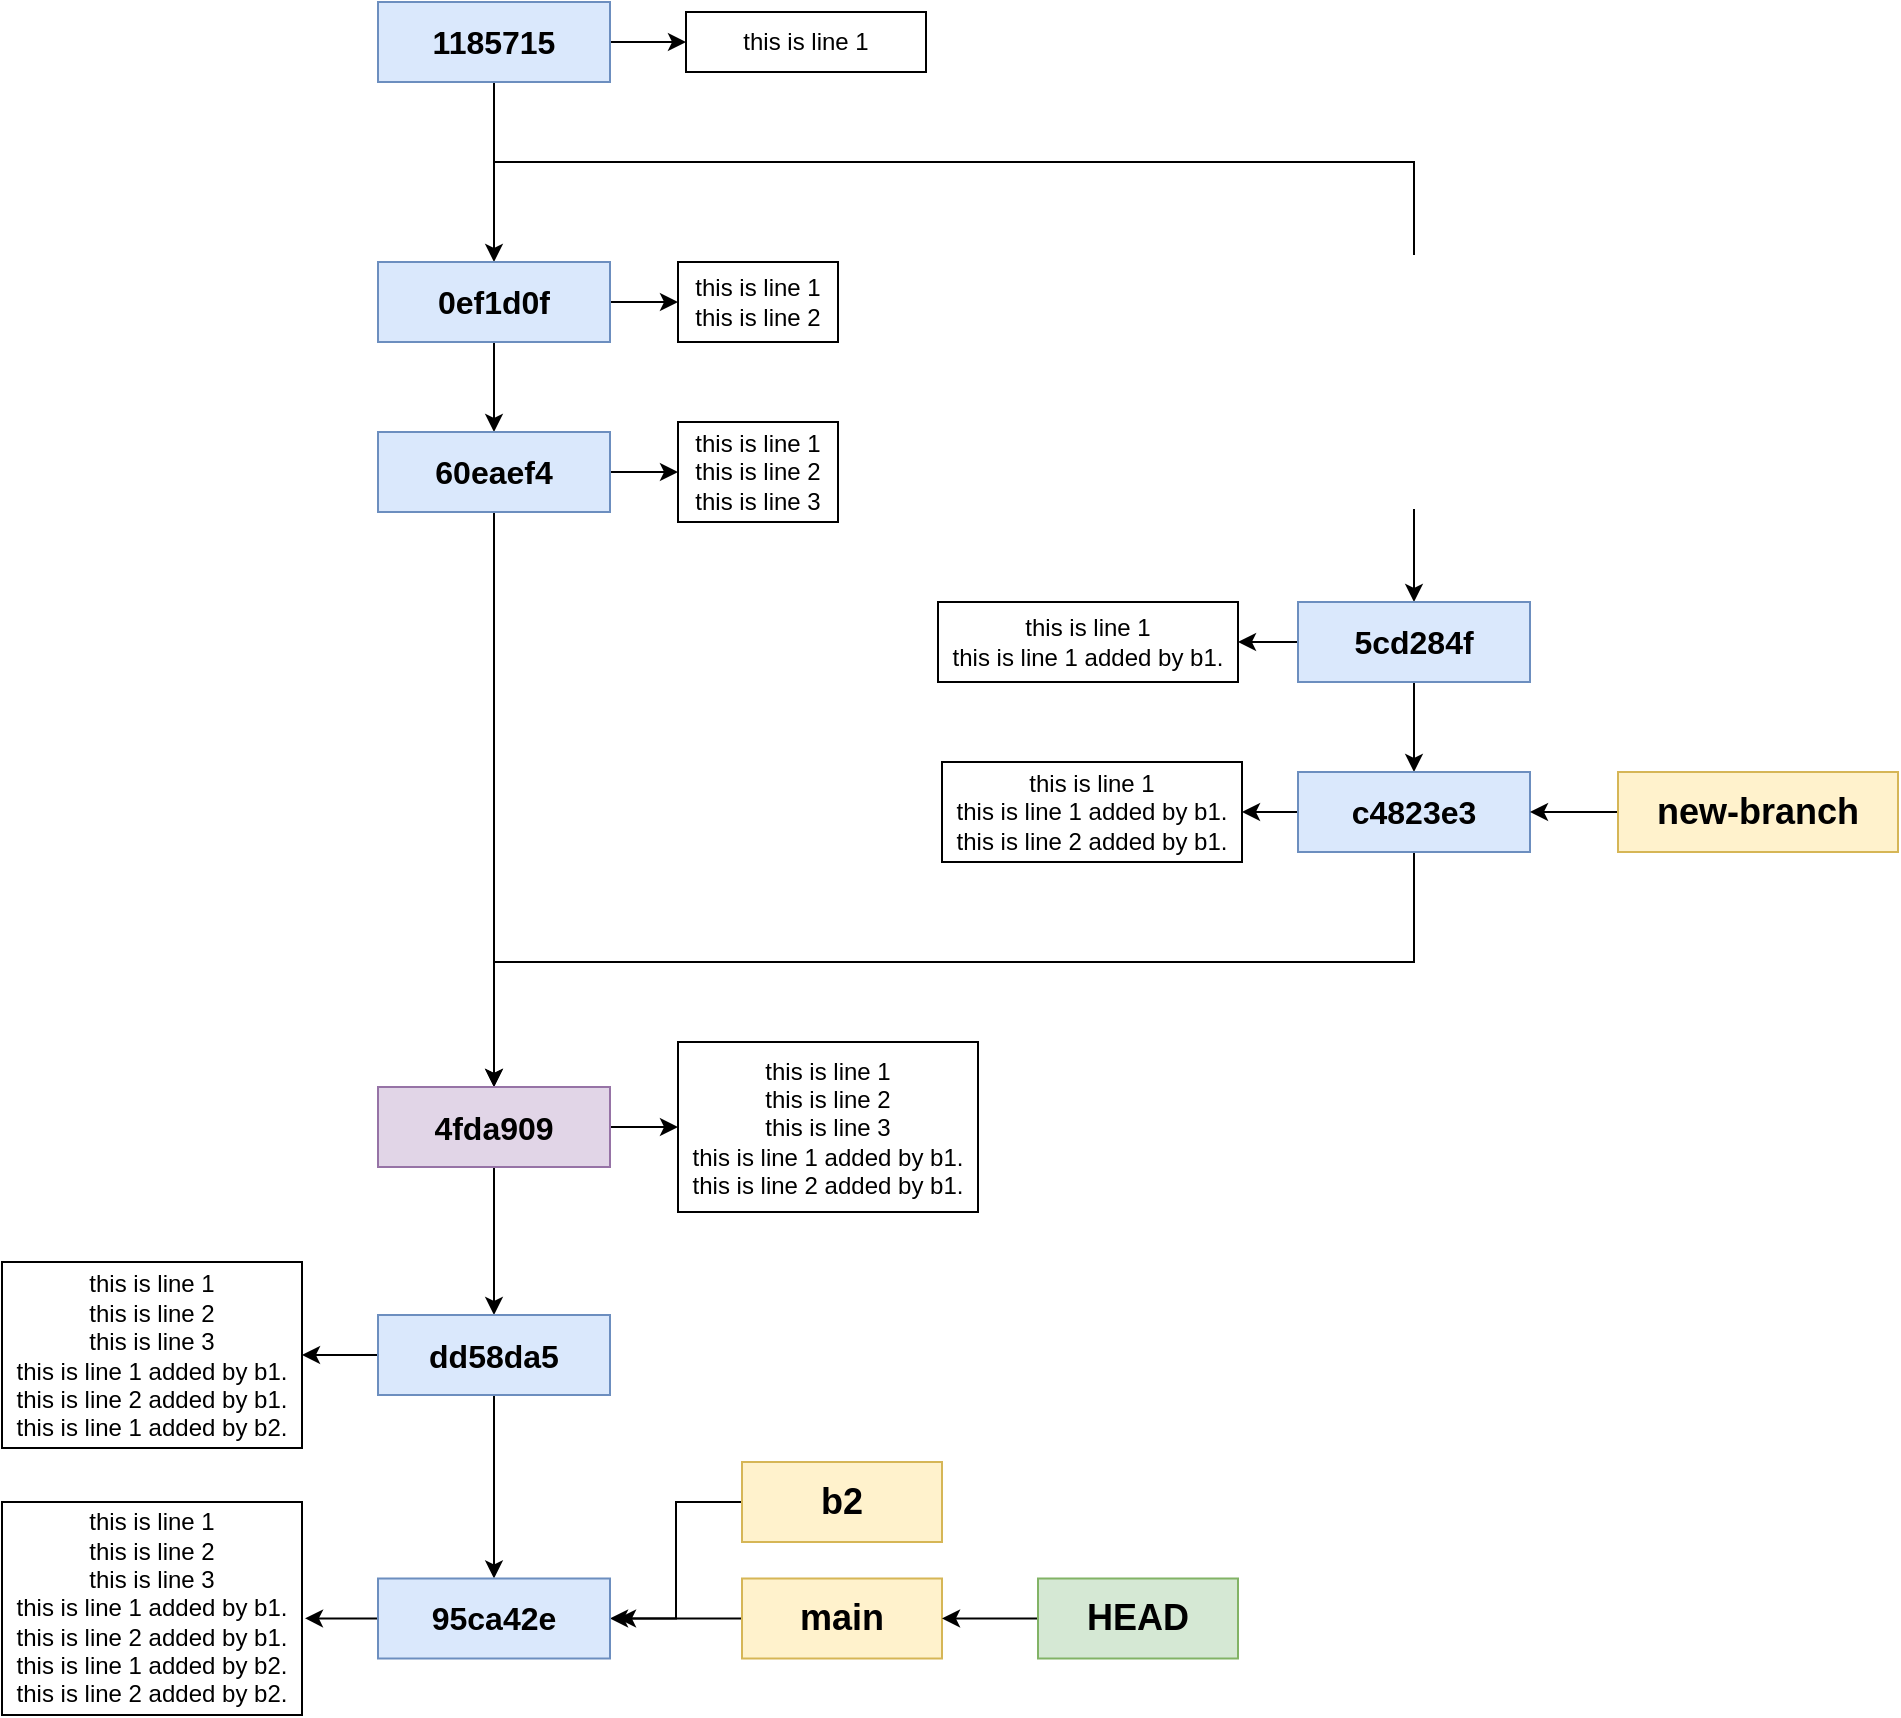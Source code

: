 <mxfile version="21.2.8" type="device" pages="2">
  <diagram name="Page-1" id="U693EGoeD_-izboBDOpH">
    <mxGraphModel dx="1242" dy="828" grid="1" gridSize="10" guides="1" tooltips="0" connect="1" arrows="1" fold="1" page="1" pageScale="1" pageWidth="827" pageHeight="1169" math="0" shadow="0">
      <root>
        <mxCell id="0" />
        <mxCell id="1" parent="0" />
        <mxCell id="Vkv_7QWxK8WIt-mVRpo5-23" style="edgeStyle=orthogonalEdgeStyle;rounded=0;orthogonalLoop=1;jettySize=auto;html=1;" edge="1" parent="1" source="Vkv_7QWxK8WIt-mVRpo5-1" target="Vkv_7QWxK8WIt-mVRpo5-18">
          <mxGeometry relative="1" as="geometry" />
        </mxCell>
        <mxCell id="Vkv_7QWxK8WIt-mVRpo5-25" style="edgeStyle=orthogonalEdgeStyle;rounded=0;orthogonalLoop=1;jettySize=auto;html=1;entryX=0.5;entryY=0;entryDx=0;entryDy=0;exitX=0.5;exitY=1;exitDx=0;exitDy=0;" edge="1" parent="1" source="Vkv_7QWxK8WIt-mVRpo5-1" target="Vkv_7QWxK8WIt-mVRpo5-24">
          <mxGeometry relative="1" as="geometry">
            <Array as="points">
              <mxPoint x="508" y="220" />
              <mxPoint x="968" y="220" />
            </Array>
          </mxGeometry>
        </mxCell>
        <mxCell id="Vkv_7QWxK8WIt-mVRpo5-48" style="edgeStyle=orthogonalEdgeStyle;rounded=0;orthogonalLoop=1;jettySize=auto;html=1;" edge="1" parent="1" source="Vkv_7QWxK8WIt-mVRpo5-1" target="Vkv_7QWxK8WIt-mVRpo5-13">
          <mxGeometry relative="1" as="geometry" />
        </mxCell>
        <mxCell id="Vkv_7QWxK8WIt-mVRpo5-1" value="1185715" style="rounded=0;whiteSpace=wrap;html=1;fontStyle=1;fontSize=16;fillColor=#dae8fc;strokeColor=#6c8ebf;" vertex="1" parent="1">
          <mxGeometry x="450" y="140" width="116" height="40" as="geometry" />
        </mxCell>
        <mxCell id="Vkv_7QWxK8WIt-mVRpo5-73" style="edgeStyle=orthogonalEdgeStyle;rounded=0;orthogonalLoop=1;jettySize=auto;html=1;" edge="1" parent="1" source="Vkv_7QWxK8WIt-mVRpo5-2">
          <mxGeometry relative="1" as="geometry">
            <mxPoint x="570" y="948.25" as="targetPoint" />
          </mxGeometry>
        </mxCell>
        <mxCell id="Vkv_7QWxK8WIt-mVRpo5-2" value="main" style="rounded=0;whiteSpace=wrap;html=1;fontSize=18;fontStyle=1;fillColor=#fff2cc;strokeColor=#d6b656;" vertex="1" parent="1">
          <mxGeometry x="632" y="928.25" width="100" height="40" as="geometry" />
        </mxCell>
        <mxCell id="Vkv_7QWxK8WIt-mVRpo5-17" style="edgeStyle=orthogonalEdgeStyle;rounded=0;orthogonalLoop=1;jettySize=auto;html=1;entryX=0.5;entryY=0;entryDx=0;entryDy=0;" edge="1" parent="1" source="Vkv_7QWxK8WIt-mVRpo5-13" target="Vkv_7QWxK8WIt-mVRpo5-16">
          <mxGeometry relative="1" as="geometry" />
        </mxCell>
        <mxCell id="Vkv_7QWxK8WIt-mVRpo5-22" style="edgeStyle=orthogonalEdgeStyle;rounded=0;orthogonalLoop=1;jettySize=auto;html=1;" edge="1" parent="1" source="Vkv_7QWxK8WIt-mVRpo5-13" target="Vkv_7QWxK8WIt-mVRpo5-19">
          <mxGeometry relative="1" as="geometry" />
        </mxCell>
        <mxCell id="Vkv_7QWxK8WIt-mVRpo5-13" value="0ef1d0f" style="rounded=0;whiteSpace=wrap;html=1;fontStyle=1;fontSize=16;fillColor=#dae8fc;strokeColor=#6c8ebf;" vertex="1" parent="1">
          <mxGeometry x="450" y="270" width="116" height="40" as="geometry" />
        </mxCell>
        <mxCell id="Vkv_7QWxK8WIt-mVRpo5-21" style="edgeStyle=orthogonalEdgeStyle;rounded=0;orthogonalLoop=1;jettySize=auto;html=1;" edge="1" parent="1" source="Vkv_7QWxK8WIt-mVRpo5-16" target="Vkv_7QWxK8WIt-mVRpo5-20">
          <mxGeometry relative="1" as="geometry" />
        </mxCell>
        <mxCell id="Vkv_7QWxK8WIt-mVRpo5-49" style="edgeStyle=orthogonalEdgeStyle;rounded=0;orthogonalLoop=1;jettySize=auto;html=1;entryX=0.5;entryY=0;entryDx=0;entryDy=0;" edge="1" parent="1" source="Vkv_7QWxK8WIt-mVRpo5-16" target="Vkv_7QWxK8WIt-mVRpo5-42">
          <mxGeometry relative="1" as="geometry" />
        </mxCell>
        <mxCell id="Vkv_7QWxK8WIt-mVRpo5-16" value="60eaef4" style="rounded=0;whiteSpace=wrap;html=1;fontStyle=1;fontSize=16;fillColor=#dae8fc;strokeColor=#6c8ebf;" vertex="1" parent="1">
          <mxGeometry x="450" y="355" width="116" height="40" as="geometry" />
        </mxCell>
        <mxCell id="Vkv_7QWxK8WIt-mVRpo5-18" value="this is line 1" style="rounded=0;whiteSpace=wrap;html=1;" vertex="1" parent="1">
          <mxGeometry x="604" y="145" width="120" height="30" as="geometry" />
        </mxCell>
        <mxCell id="Vkv_7QWxK8WIt-mVRpo5-19" value="this is line 1&lt;br&gt;this is line 2" style="rounded=0;whiteSpace=wrap;html=1;" vertex="1" parent="1">
          <mxGeometry x="600" y="270" width="80" height="40" as="geometry" />
        </mxCell>
        <mxCell id="Vkv_7QWxK8WIt-mVRpo5-20" value="this is line 1&lt;br&gt;this is line 2&lt;br&gt;this is line 3" style="rounded=0;whiteSpace=wrap;html=1;" vertex="1" parent="1">
          <mxGeometry x="600" y="350" width="80" height="50" as="geometry" />
        </mxCell>
        <mxCell id="Vkv_7QWxK8WIt-mVRpo5-28" style="edgeStyle=orthogonalEdgeStyle;rounded=0;orthogonalLoop=1;jettySize=auto;html=1;" edge="1" parent="1" source="Vkv_7QWxK8WIt-mVRpo5-24" target="Vkv_7QWxK8WIt-mVRpo5-26">
          <mxGeometry relative="1" as="geometry" />
        </mxCell>
        <mxCell id="Vkv_7QWxK8WIt-mVRpo5-39" style="edgeStyle=orthogonalEdgeStyle;rounded=0;orthogonalLoop=1;jettySize=auto;html=1;" edge="1" parent="1" source="Vkv_7QWxK8WIt-mVRpo5-24" target="Vkv_7QWxK8WIt-mVRpo5-37">
          <mxGeometry relative="1" as="geometry" />
        </mxCell>
        <mxCell id="Vkv_7QWxK8WIt-mVRpo5-24" value="5cd284f" style="rounded=0;whiteSpace=wrap;html=1;fontStyle=1;fontSize=16;fillColor=#dae8fc;strokeColor=#6c8ebf;" vertex="1" parent="1">
          <mxGeometry x="910" y="440" width="116" height="40" as="geometry" />
        </mxCell>
        <mxCell id="Vkv_7QWxK8WIt-mVRpo5-26" value="this is line 1&lt;br&gt;this is line 1 added by b1." style="rounded=0;whiteSpace=wrap;html=1;" vertex="1" parent="1">
          <mxGeometry x="730" y="440" width="150" height="40" as="geometry" />
        </mxCell>
        <mxCell id="Vkv_7QWxK8WIt-mVRpo5-74" style="edgeStyle=orthogonalEdgeStyle;rounded=0;orthogonalLoop=1;jettySize=auto;html=1;entryX=1;entryY=0.5;entryDx=0;entryDy=0;" edge="1" parent="1" source="Vkv_7QWxK8WIt-mVRpo5-35" target="Vkv_7QWxK8WIt-mVRpo5-2">
          <mxGeometry relative="1" as="geometry" />
        </mxCell>
        <mxCell id="Vkv_7QWxK8WIt-mVRpo5-35" value="HEAD" style="rounded=0;whiteSpace=wrap;html=1;fontSize=18;fontStyle=1;fillColor=#d5e8d4;strokeColor=#82b366;" vertex="1" parent="1">
          <mxGeometry x="780" y="928.25" width="100" height="40" as="geometry" />
        </mxCell>
        <mxCell id="Vkv_7QWxK8WIt-mVRpo5-36" style="edgeStyle=orthogonalEdgeStyle;rounded=0;orthogonalLoop=1;jettySize=auto;html=1;" edge="1" parent="1" source="Vkv_7QWxK8WIt-mVRpo5-37" target="Vkv_7QWxK8WIt-mVRpo5-38">
          <mxGeometry relative="1" as="geometry" />
        </mxCell>
        <mxCell id="Vkv_7QWxK8WIt-mVRpo5-50" style="edgeStyle=orthogonalEdgeStyle;rounded=0;orthogonalLoop=1;jettySize=auto;html=1;entryX=0.5;entryY=0;entryDx=0;entryDy=0;" edge="1" parent="1" source="Vkv_7QWxK8WIt-mVRpo5-37" target="Vkv_7QWxK8WIt-mVRpo5-42">
          <mxGeometry relative="1" as="geometry">
            <Array as="points">
              <mxPoint x="968" y="620" />
              <mxPoint x="508" y="620" />
            </Array>
          </mxGeometry>
        </mxCell>
        <mxCell id="Vkv_7QWxK8WIt-mVRpo5-37" value="c4823e3" style="rounded=0;whiteSpace=wrap;html=1;fontStyle=1;fontSize=16;fillColor=#dae8fc;strokeColor=#6c8ebf;" vertex="1" parent="1">
          <mxGeometry x="910" y="525" width="116" height="40" as="geometry" />
        </mxCell>
        <mxCell id="Vkv_7QWxK8WIt-mVRpo5-38" value="this is line 1&lt;br&gt;this is line 1 added by b1.&lt;br&gt;this is line 2 added by b1." style="rounded=0;whiteSpace=wrap;html=1;" vertex="1" parent="1">
          <mxGeometry x="732" y="520" width="150" height="50" as="geometry" />
        </mxCell>
        <mxCell id="Vkv_7QWxK8WIt-mVRpo5-47" style="edgeStyle=orthogonalEdgeStyle;rounded=0;orthogonalLoop=1;jettySize=auto;html=1;entryX=0;entryY=0.5;entryDx=0;entryDy=0;" edge="1" parent="1" source="Vkv_7QWxK8WIt-mVRpo5-42" target="Vkv_7QWxK8WIt-mVRpo5-46">
          <mxGeometry relative="1" as="geometry" />
        </mxCell>
        <mxCell id="Vkv_7QWxK8WIt-mVRpo5-72" style="edgeStyle=orthogonalEdgeStyle;rounded=0;orthogonalLoop=1;jettySize=auto;html=1;entryX=0.5;entryY=0;entryDx=0;entryDy=0;" edge="1" parent="1" source="Vkv_7QWxK8WIt-mVRpo5-42" target="Vkv_7QWxK8WIt-mVRpo5-60">
          <mxGeometry relative="1" as="geometry" />
        </mxCell>
        <mxCell id="Vkv_7QWxK8WIt-mVRpo5-42" value="4fda909" style="rounded=0;whiteSpace=wrap;html=1;fontStyle=1;fontSize=16;fillColor=#e1d5e7;strokeColor=#9673a6;" vertex="1" parent="1">
          <mxGeometry x="450" y="682.5" width="116" height="40" as="geometry" />
        </mxCell>
        <mxCell id="Vkv_7QWxK8WIt-mVRpo5-46" value="this is line 1&lt;br&gt;this is line 2&lt;br style=&quot;border-color: var(--border-color);&quot;&gt;this is line 3&lt;br&gt;this is line 1 added by b1.&lt;br&gt;this is line 2 added by b1." style="rounded=0;whiteSpace=wrap;html=1;" vertex="1" parent="1">
          <mxGeometry x="600" y="660" width="150" height="85" as="geometry" />
        </mxCell>
        <mxCell id="Vkv_7QWxK8WIt-mVRpo5-53" style="edgeStyle=orthogonalEdgeStyle;rounded=0;orthogonalLoop=1;jettySize=auto;html=1;exitX=0;exitY=0.5;exitDx=0;exitDy=0;" edge="1" parent="1" source="Vkv_7QWxK8WIt-mVRpo5-52" target="Vkv_7QWxK8WIt-mVRpo5-37">
          <mxGeometry relative="1" as="geometry">
            <Array as="points">
              <mxPoint x="1110" y="545" />
            </Array>
          </mxGeometry>
        </mxCell>
        <mxCell id="Vkv_7QWxK8WIt-mVRpo5-52" value="new-branch" style="rounded=0;whiteSpace=wrap;html=1;fontSize=18;fontStyle=1;fillColor=#fff2cc;strokeColor=#d6b656;" vertex="1" parent="1">
          <mxGeometry x="1070" y="525" width="140" height="40" as="geometry" />
        </mxCell>
        <mxCell id="Vkv_7QWxK8WIt-mVRpo5-70" style="edgeStyle=orthogonalEdgeStyle;rounded=0;orthogonalLoop=1;jettySize=auto;html=1;entryX=1;entryY=0.5;entryDx=0;entryDy=0;" edge="1" parent="1" source="Vkv_7QWxK8WIt-mVRpo5-57" target="Vkv_7QWxK8WIt-mVRpo5-66">
          <mxGeometry relative="1" as="geometry" />
        </mxCell>
        <mxCell id="Vkv_7QWxK8WIt-mVRpo5-57" value="b2" style="rounded=0;whiteSpace=wrap;html=1;fontSize=18;fontStyle=1;fillColor=#fff2cc;strokeColor=#d6b656;" vertex="1" parent="1">
          <mxGeometry x="632" y="870" width="100" height="40" as="geometry" />
        </mxCell>
        <mxCell id="Vkv_7QWxK8WIt-mVRpo5-63" style="edgeStyle=orthogonalEdgeStyle;rounded=0;orthogonalLoop=1;jettySize=auto;html=1;" edge="1" parent="1" source="Vkv_7QWxK8WIt-mVRpo5-60" target="Vkv_7QWxK8WIt-mVRpo5-62">
          <mxGeometry relative="1" as="geometry" />
        </mxCell>
        <mxCell id="Vkv_7QWxK8WIt-mVRpo5-67" style="edgeStyle=orthogonalEdgeStyle;rounded=0;orthogonalLoop=1;jettySize=auto;html=1;" edge="1" parent="1" source="Vkv_7QWxK8WIt-mVRpo5-60" target="Vkv_7QWxK8WIt-mVRpo5-66">
          <mxGeometry relative="1" as="geometry" />
        </mxCell>
        <mxCell id="Vkv_7QWxK8WIt-mVRpo5-60" value="dd58da5" style="rounded=0;whiteSpace=wrap;html=1;fontStyle=1;fontSize=16;fillColor=#dae8fc;strokeColor=#6c8ebf;" vertex="1" parent="1">
          <mxGeometry x="450" y="796.5" width="116" height="40" as="geometry" />
        </mxCell>
        <mxCell id="Vkv_7QWxK8WIt-mVRpo5-62" value="this is line 1&lt;br&gt;this is line 2&lt;br style=&quot;border-color: var(--border-color);&quot;&gt;this is line 3&lt;br&gt;this is line 1 added by b1.&lt;br&gt;this is line 2 added by b1.&lt;br&gt;this is line 1 added by b2." style="rounded=0;whiteSpace=wrap;html=1;" vertex="1" parent="1">
          <mxGeometry x="262" y="770" width="150" height="93" as="geometry" />
        </mxCell>
        <mxCell id="Vkv_7QWxK8WIt-mVRpo5-69" style="edgeStyle=orthogonalEdgeStyle;rounded=0;orthogonalLoop=1;jettySize=auto;html=1;entryX=1.01;entryY=0.546;entryDx=0;entryDy=0;entryPerimeter=0;" edge="1" parent="1" source="Vkv_7QWxK8WIt-mVRpo5-66" target="Vkv_7QWxK8WIt-mVRpo5-68">
          <mxGeometry relative="1" as="geometry" />
        </mxCell>
        <mxCell id="Vkv_7QWxK8WIt-mVRpo5-66" value="95ca42e" style="rounded=0;whiteSpace=wrap;html=1;fontStyle=1;fontSize=16;fillColor=#dae8fc;strokeColor=#6c8ebf;" vertex="1" parent="1">
          <mxGeometry x="450" y="928.25" width="116" height="40" as="geometry" />
        </mxCell>
        <mxCell id="Vkv_7QWxK8WIt-mVRpo5-68" value="this is line 1&lt;br&gt;this is line 2&lt;br style=&quot;border-color: var(--border-color);&quot;&gt;this is line 3&lt;br&gt;this is line 1 added by b1.&lt;br&gt;this is line 2 added by b1.&lt;br&gt;this is line 1 added by b2.&lt;br&gt;this is line 2 added by b2." style="rounded=0;whiteSpace=wrap;html=1;" vertex="1" parent="1">
          <mxGeometry x="262" y="890" width="150" height="106.5" as="geometry" />
        </mxCell>
      </root>
    </mxGraphModel>
  </diagram>
  <diagram id="Fphq0VhPRFXfPqsvQmwu" name="Page-2">
    <mxGraphModel dx="857" dy="571" grid="1" gridSize="10" guides="1" tooltips="1" connect="1" arrows="1" fold="1" page="1" pageScale="1" pageWidth="827" pageHeight="1169" math="0" shadow="0">
      <root>
        <mxCell id="0" />
        <mxCell id="1" parent="0" />
        <mxCell id="lXCeyxwWCpHjIuRag343-10" style="edgeStyle=orthogonalEdgeStyle;rounded=0;orthogonalLoop=1;jettySize=auto;html=1;entryX=0;entryY=0.5;entryDx=0;entryDy=0;" edge="1" parent="1" source="lXCeyxwWCpHjIuRag343-2" target="lXCeyxwWCpHjIuRag343-8">
          <mxGeometry relative="1" as="geometry" />
        </mxCell>
        <mxCell id="lXCeyxwWCpHjIuRag343-2" value="local repository" style="rounded=0;whiteSpace=wrap;html=1;fontStyle=1;fontSize=17;" vertex="1" parent="1">
          <mxGeometry x="190" y="330" width="180" height="50" as="geometry" />
        </mxCell>
        <mxCell id="lXCeyxwWCpHjIuRag343-3" value="shared repository&lt;br&gt;&lt;font style=&quot;font-size: 13px;&quot; color=&quot;#ff0000&quot;&gt;github.com/pythoncpp/my-repo.git&lt;/font&gt;" style="rounded=0;whiteSpace=wrap;html=1;fontStyle=1;fontSize=17;" vertex="1" parent="1">
          <mxGeometry x="370" y="110" width="320" height="60" as="geometry" />
        </mxCell>
        <mxCell id="lXCeyxwWCpHjIuRag343-4" value="github" style="text;html=1;strokeColor=none;fillColor=none;align=center;verticalAlign=middle;whiteSpace=wrap;rounded=0;fontStyle=1;fontSize=15;" vertex="1" parent="1">
          <mxGeometry x="500" y="80" width="60" height="30" as="geometry" />
        </mxCell>
        <mxCell id="lXCeyxwWCpHjIuRag343-6" style="edgeStyle=orthogonalEdgeStyle;rounded=0;orthogonalLoop=1;jettySize=auto;html=1;" edge="1" parent="1" source="lXCeyxwWCpHjIuRag343-5">
          <mxGeometry relative="1" as="geometry">
            <mxPoint x="530" y="170" as="targetPoint" />
          </mxGeometry>
        </mxCell>
        <mxCell id="lXCeyxwWCpHjIuRag343-5" value="internet" style="ellipse;shape=cloud;whiteSpace=wrap;html=1;" vertex="1" parent="1">
          <mxGeometry x="470" y="200" width="120" height="80" as="geometry" />
        </mxCell>
        <mxCell id="lXCeyxwWCpHjIuRag343-14" style="edgeStyle=orthogonalEdgeStyle;rounded=0;orthogonalLoop=1;jettySize=auto;html=1;entryX=0.55;entryY=0.95;entryDx=0;entryDy=0;entryPerimeter=0;" edge="1" parent="1" source="lXCeyxwWCpHjIuRag343-8" target="lXCeyxwWCpHjIuRag343-5">
          <mxGeometry relative="1" as="geometry" />
        </mxCell>
        <mxCell id="lXCeyxwWCpHjIuRag343-8" value="&lt;meta charset=&quot;utf-8&quot; style=&quot;font-size: 12px;&quot;&gt;&lt;span style=&quot;color: rgb(0, 0, 0); font-family: Helvetica; font-size: 12px; font-style: normal; font-variant-ligatures: normal; font-variant-caps: normal; font-weight: 700; letter-spacing: normal; orphans: 2; text-align: center; text-indent: 0px; text-transform: none; widows: 2; word-spacing: 0px; -webkit-text-stroke-width: 0px; background-color: rgb(251, 251, 251); text-decoration-thickness: initial; text-decoration-style: initial; text-decoration-color: initial; float: none; display: inline !important;&quot;&gt;github.com/pythoncpp/my-repo.git&lt;/span&gt;" style="rounded=0;whiteSpace=wrap;html=1;fontStyle=1;fontSize=12;" vertex="1" parent="1">
          <mxGeometry x="411" y="340" width="250" height="30" as="geometry" />
        </mxCell>
        <mxCell id="lXCeyxwWCpHjIuRag343-13" style="edgeStyle=orthogonalEdgeStyle;rounded=0;orthogonalLoop=1;jettySize=auto;html=1;" edge="1" parent="1" source="lXCeyxwWCpHjIuRag343-9" target="lXCeyxwWCpHjIuRag343-12">
          <mxGeometry relative="1" as="geometry" />
        </mxCell>
        <mxCell id="lXCeyxwWCpHjIuRag343-9" value="remote" style="text;html=1;strokeColor=none;fillColor=none;align=center;verticalAlign=middle;whiteSpace=wrap;rounded=0;fontStyle=1;fontSize=15;" vertex="1" parent="1">
          <mxGeometry x="506" y="430" width="60" height="30" as="geometry" />
        </mxCell>
        <mxCell id="lXCeyxwWCpHjIuRag343-12" value="origin" style="text;html=1;strokeColor=none;fillColor=none;align=center;verticalAlign=middle;whiteSpace=wrap;rounded=0;fontStyle=1;fontSize=15;" vertex="1" parent="1">
          <mxGeometry x="506" y="370" width="60" height="30" as="geometry" />
        </mxCell>
      </root>
    </mxGraphModel>
  </diagram>
</mxfile>
